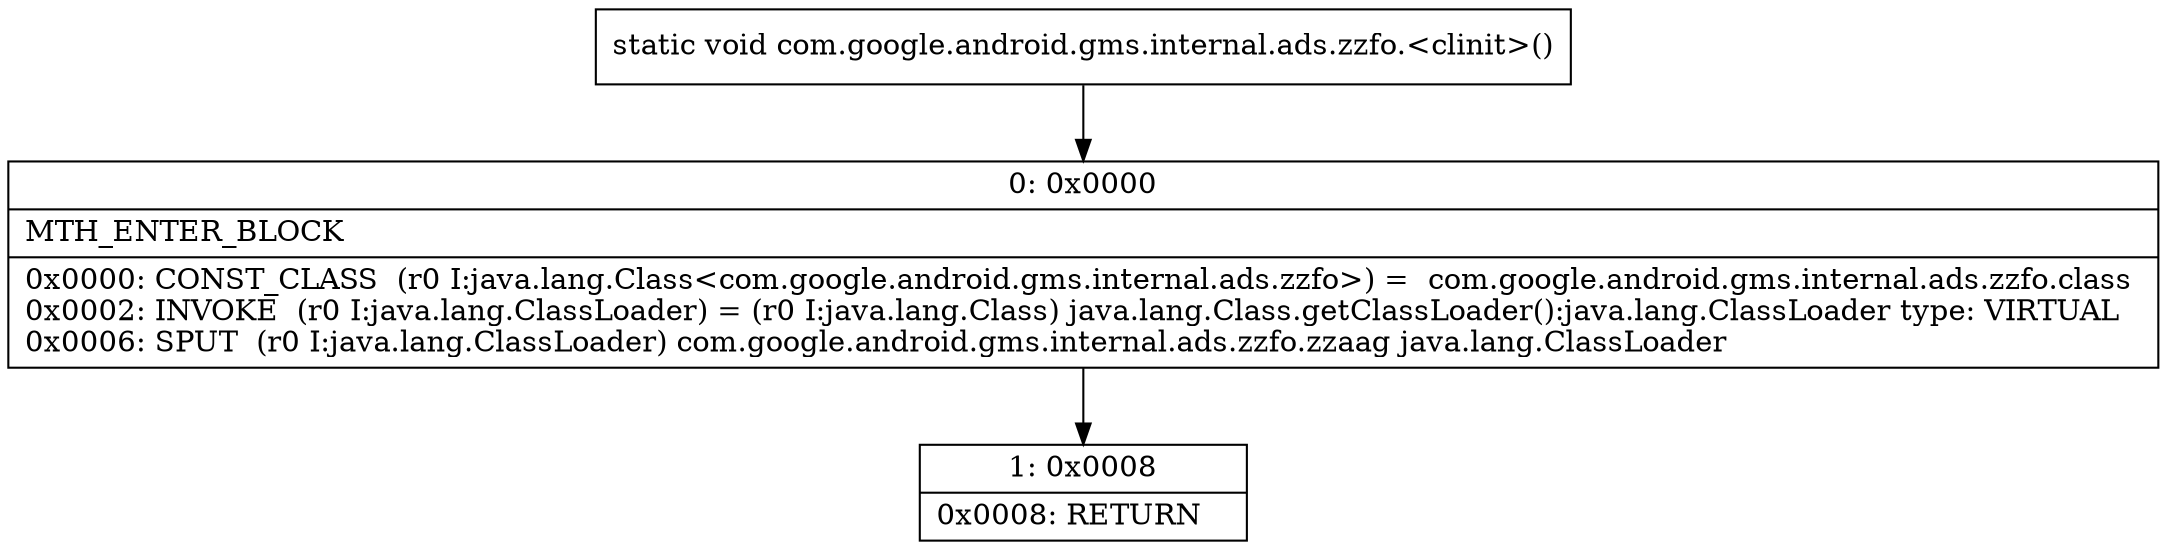 digraph "CFG forcom.google.android.gms.internal.ads.zzfo.\<clinit\>()V" {
Node_0 [shape=record,label="{0\:\ 0x0000|MTH_ENTER_BLOCK\l|0x0000: CONST_CLASS  (r0 I:java.lang.Class\<com.google.android.gms.internal.ads.zzfo\>) =  com.google.android.gms.internal.ads.zzfo.class \l0x0002: INVOKE  (r0 I:java.lang.ClassLoader) = (r0 I:java.lang.Class) java.lang.Class.getClassLoader():java.lang.ClassLoader type: VIRTUAL \l0x0006: SPUT  (r0 I:java.lang.ClassLoader) com.google.android.gms.internal.ads.zzfo.zzaag java.lang.ClassLoader \l}"];
Node_1 [shape=record,label="{1\:\ 0x0008|0x0008: RETURN   \l}"];
MethodNode[shape=record,label="{static void com.google.android.gms.internal.ads.zzfo.\<clinit\>() }"];
MethodNode -> Node_0;
Node_0 -> Node_1;
}

